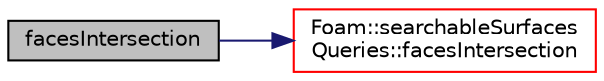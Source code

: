 digraph "facesIntersection"
{
  bgcolor="transparent";
  edge [fontname="Helvetica",fontsize="10",labelfontname="Helvetica",labelfontsize="10"];
  node [fontname="Helvetica",fontsize="10",shape=record];
  rankdir="LR";
  Node1 [label="facesIntersection",height=0.2,width=0.4,color="black", fillcolor="grey75", style="filled", fontcolor="black"];
  Node1 -> Node2 [color="midnightblue",fontsize="10",style="solid",fontname="Helvetica"];
  Node2 [label="Foam::searchableSurfaces\lQueries::facesIntersection",height=0.2,width=0.4,color="red",URL="$a02344.html#acb9d482795efa8a31d55d0234edd47db",tooltip="Calculate point which is on a set of surfaces. WIP. "];
}
